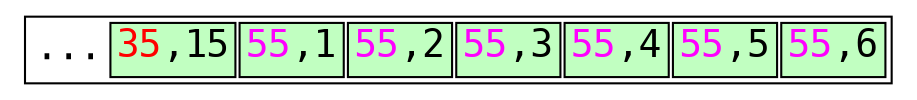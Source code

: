 // Example B-Tree graph
//
// Breadth-first order
//
// Start from root, go left to right
//
// Workflow:
//
// $ dot -T svg btree.dot -o btree.svg;

digraph nbtree {
graph [fontname = "monospace"];
node [shape = none,height=.1,fontname = "monospace",fontsize=18];
// Level 0 (leaf level)
leafnode_1[ label=<<table>
                    <tr>
                        <td border="0" bgcolor='white' port="t0">...</td>
                        <td bgcolor='darkseagreen1' port="t1"><font color="red">35</font>,15</td>
                        <td bgcolor='darkseagreen1' port="t2"><font color="magenta">55</font>,1</td>
                        <td bgcolor='darkseagreen1' port="t3"><font color="magenta">55</font>,2</td>
                        <td bgcolor='darkseagreen1' port="t4"><font color="magenta">55</font>,3</td>
                        <td bgcolor='darkseagreen1' port="t5"><font color="magenta">55</font>,4</td>
                        <td bgcolor='darkseagreen1' port="t5"><font color="magenta">55</font>,5</td>
                        <td bgcolor='darkseagreen1' port="t5"><font color="magenta">55</font>,6</td>
                    </tr>
                </table>
               >
        ];
//Force alignment from root to internal to leaf levels:
//edge[style=invis];
//"rootnode":d1 -> "leafnode_2":t2
}
